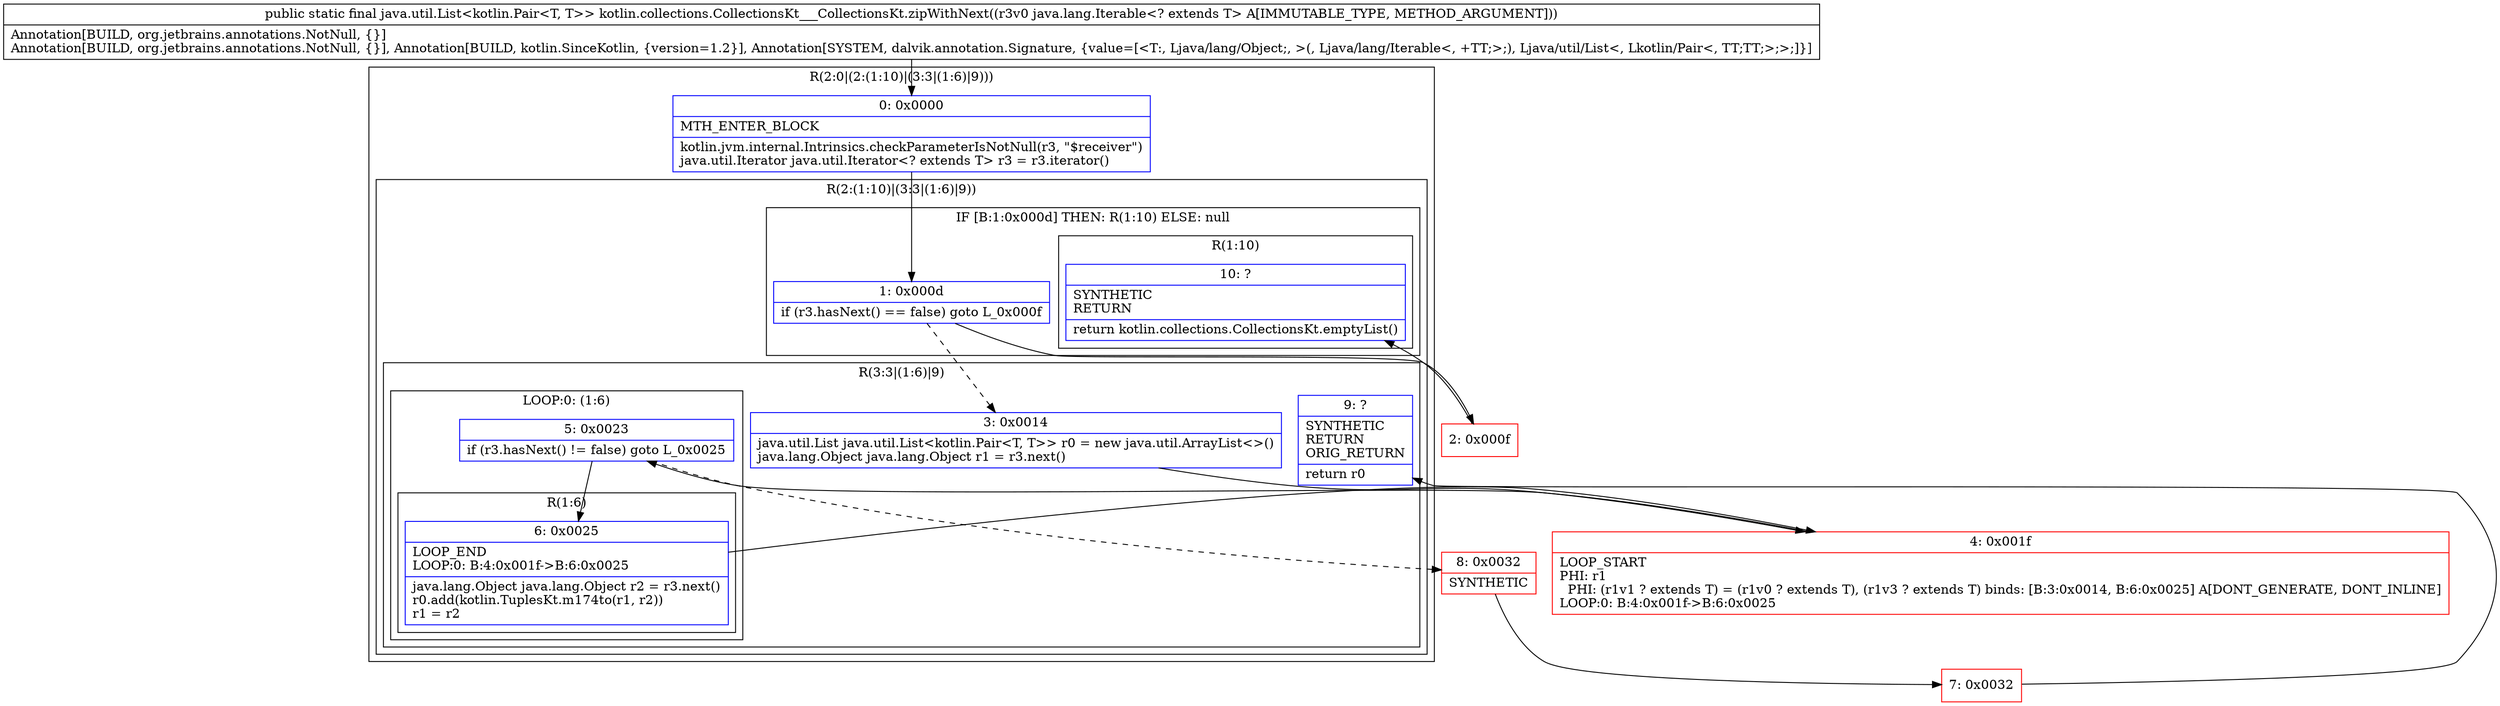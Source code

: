 digraph "CFG forkotlin.collections.CollectionsKt___CollectionsKt.zipWithNext(Ljava\/lang\/Iterable;)Ljava\/util\/List;" {
subgraph cluster_Region_227468044 {
label = "R(2:0|(2:(1:10)|(3:3|(1:6)|9)))";
node [shape=record,color=blue];
Node_0 [shape=record,label="{0\:\ 0x0000|MTH_ENTER_BLOCK\l|kotlin.jvm.internal.Intrinsics.checkParameterIsNotNull(r3, \"$receiver\")\ljava.util.Iterator java.util.Iterator\<? extends T\> r3 = r3.iterator()\l}"];
subgraph cluster_Region_489462705 {
label = "R(2:(1:10)|(3:3|(1:6)|9))";
node [shape=record,color=blue];
subgraph cluster_IfRegion_904707697 {
label = "IF [B:1:0x000d] THEN: R(1:10) ELSE: null";
node [shape=record,color=blue];
Node_1 [shape=record,label="{1\:\ 0x000d|if (r3.hasNext() == false) goto L_0x000f\l}"];
subgraph cluster_Region_1303717884 {
label = "R(1:10)";
node [shape=record,color=blue];
Node_10 [shape=record,label="{10\:\ ?|SYNTHETIC\lRETURN\l|return kotlin.collections.CollectionsKt.emptyList()\l}"];
}
}
subgraph cluster_Region_779385842 {
label = "R(3:3|(1:6)|9)";
node [shape=record,color=blue];
Node_3 [shape=record,label="{3\:\ 0x0014|java.util.List java.util.List\<kotlin.Pair\<T, T\>\> r0 = new java.util.ArrayList\<\>()\ljava.lang.Object java.lang.Object r1 = r3.next()\l}"];
subgraph cluster_LoopRegion_1632745287 {
label = "LOOP:0: (1:6)";
node [shape=record,color=blue];
Node_5 [shape=record,label="{5\:\ 0x0023|if (r3.hasNext() != false) goto L_0x0025\l}"];
subgraph cluster_Region_465415906 {
label = "R(1:6)";
node [shape=record,color=blue];
Node_6 [shape=record,label="{6\:\ 0x0025|LOOP_END\lLOOP:0: B:4:0x001f\-\>B:6:0x0025\l|java.lang.Object java.lang.Object r2 = r3.next()\lr0.add(kotlin.TuplesKt.m174to(r1, r2))\lr1 = r2\l}"];
}
}
Node_9 [shape=record,label="{9\:\ ?|SYNTHETIC\lRETURN\lORIG_RETURN\l|return r0\l}"];
}
}
}
Node_2 [shape=record,color=red,label="{2\:\ 0x000f}"];
Node_4 [shape=record,color=red,label="{4\:\ 0x001f|LOOP_START\lPHI: r1 \l  PHI: (r1v1 ? extends T) = (r1v0 ? extends T), (r1v3 ? extends T) binds: [B:3:0x0014, B:6:0x0025] A[DONT_GENERATE, DONT_INLINE]\lLOOP:0: B:4:0x001f\-\>B:6:0x0025\l}"];
Node_7 [shape=record,color=red,label="{7\:\ 0x0032}"];
Node_8 [shape=record,color=red,label="{8\:\ 0x0032|SYNTHETIC\l}"];
MethodNode[shape=record,label="{public static final java.util.List\<kotlin.Pair\<T, T\>\> kotlin.collections.CollectionsKt___CollectionsKt.zipWithNext((r3v0 java.lang.Iterable\<? extends T\> A[IMMUTABLE_TYPE, METHOD_ARGUMENT]))  | Annotation[BUILD, org.jetbrains.annotations.NotNull, \{\}]\lAnnotation[BUILD, org.jetbrains.annotations.NotNull, \{\}], Annotation[BUILD, kotlin.SinceKotlin, \{version=1.2\}], Annotation[SYSTEM, dalvik.annotation.Signature, \{value=[\<T:, Ljava\/lang\/Object;, \>(, Ljava\/lang\/Iterable\<, +TT;\>;), Ljava\/util\/List\<, Lkotlin\/Pair\<, TT;TT;\>;\>;]\}]\l}"];
MethodNode -> Node_0;
Node_0 -> Node_1;
Node_1 -> Node_2;
Node_1 -> Node_3[style=dashed];
Node_3 -> Node_4;
Node_5 -> Node_6;
Node_5 -> Node_8[style=dashed];
Node_6 -> Node_4;
Node_2 -> Node_10;
Node_4 -> Node_5;
Node_7 -> Node_9;
Node_8 -> Node_7;
}

